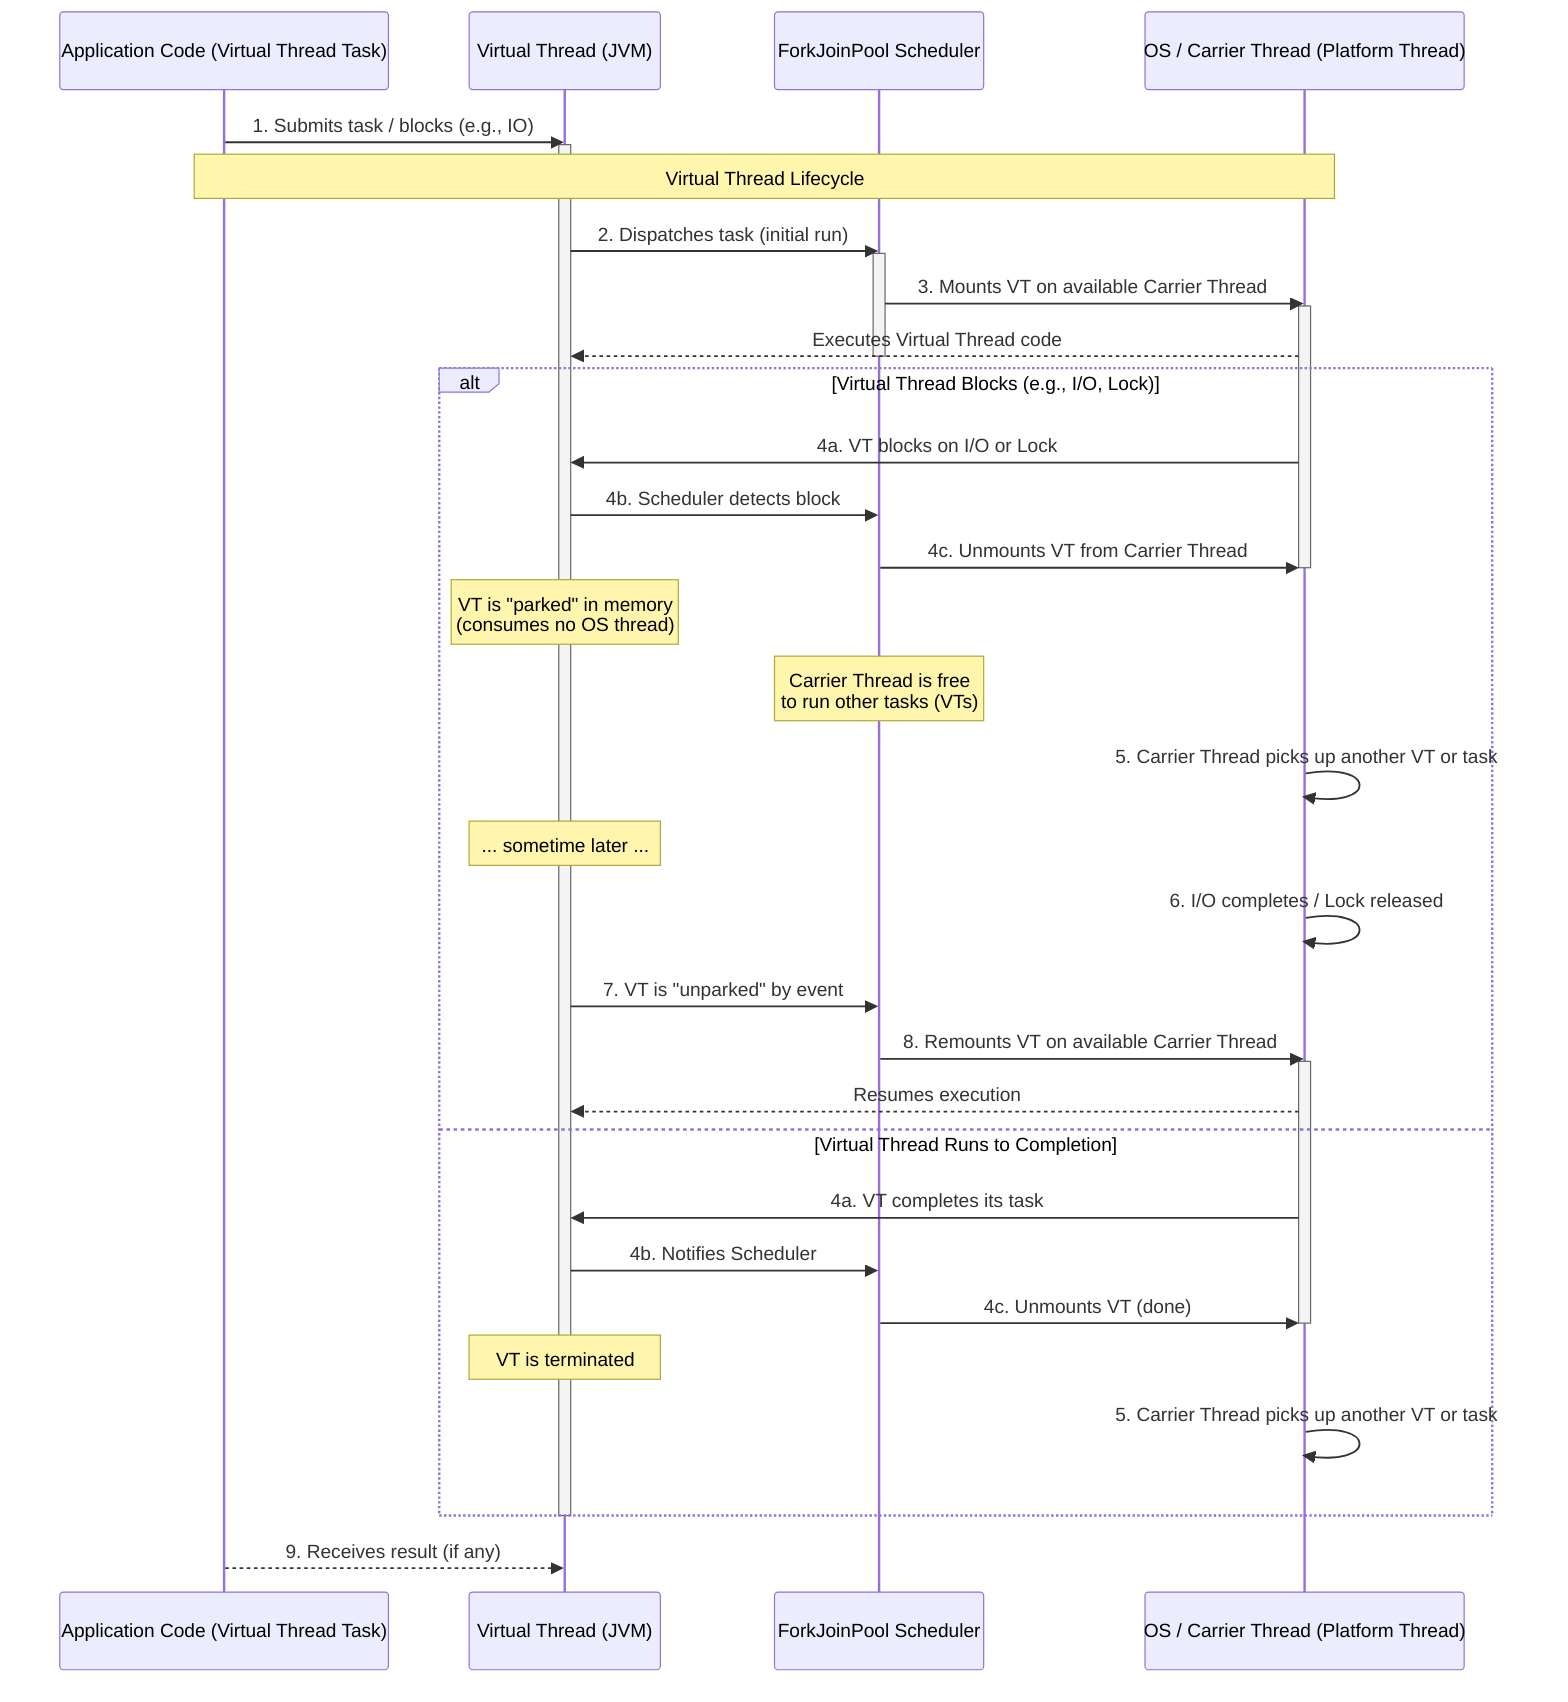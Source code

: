 sequenceDiagram
    participant AppThread as Application Code (Virtual Thread Task)
    participant VT as Virtual Thread (JVM)
    participant Scheduler as ForkJoinPool Scheduler
    participant OSThread as OS / Carrier Thread (Platform Thread)
    AppThread ->> VT: 1. Submits task / blocks (e.g., IO)
    activate VT
    Note over AppThread, OSThread: Virtual Thread Lifecycle
    VT ->> Scheduler: 2. Dispatches task (initial run)
    activate Scheduler
    Scheduler ->> OSThread: 3. Mounts VT on available Carrier Thread
    activate OSThread
    OSThread -->> VT: Executes Virtual Thread code
    deactivate Scheduler

    alt Virtual Thread Blocks (e.g., I/O, Lock)
        OSThread ->> VT: 4a. VT blocks on I/O or Lock
        VT ->> Scheduler: 4b. Scheduler detects block
        Scheduler ->> OSThread: 4c. Unmounts VT from Carrier Thread
        deactivate OSThread
        Note over VT: VT is "parked" in memory<br/>(consumes no OS thread)
        Note over Scheduler: Carrier Thread is free<br/>to run other tasks (VTs)
        OSThread ->> OSThread: 5. Carrier Thread picks up another VT or task
        Note over VT: ... sometime later ...
        OSThread ->> OSThread: 6. I/O completes / Lock released
        VT ->> Scheduler: 7. VT is "unparked" by event
        Scheduler ->> OSThread: 8. Remounts VT on available Carrier Thread
        activate OSThread
        OSThread -->> VT: Resumes execution
    else Virtual Thread Runs to Completion
        OSThread ->> VT: 4a. VT completes its task
        VT ->> Scheduler: 4b. Notifies Scheduler
        Scheduler ->> OSThread: 4c. Unmounts VT (done)
        deactivate OSThread
        Note over VT: VT is terminated
        OSThread ->> OSThread: 5. Carrier Thread picks up another VT or task
    end

    deactivate VT
    AppThread -->> VT: 9. Receives result (if any)